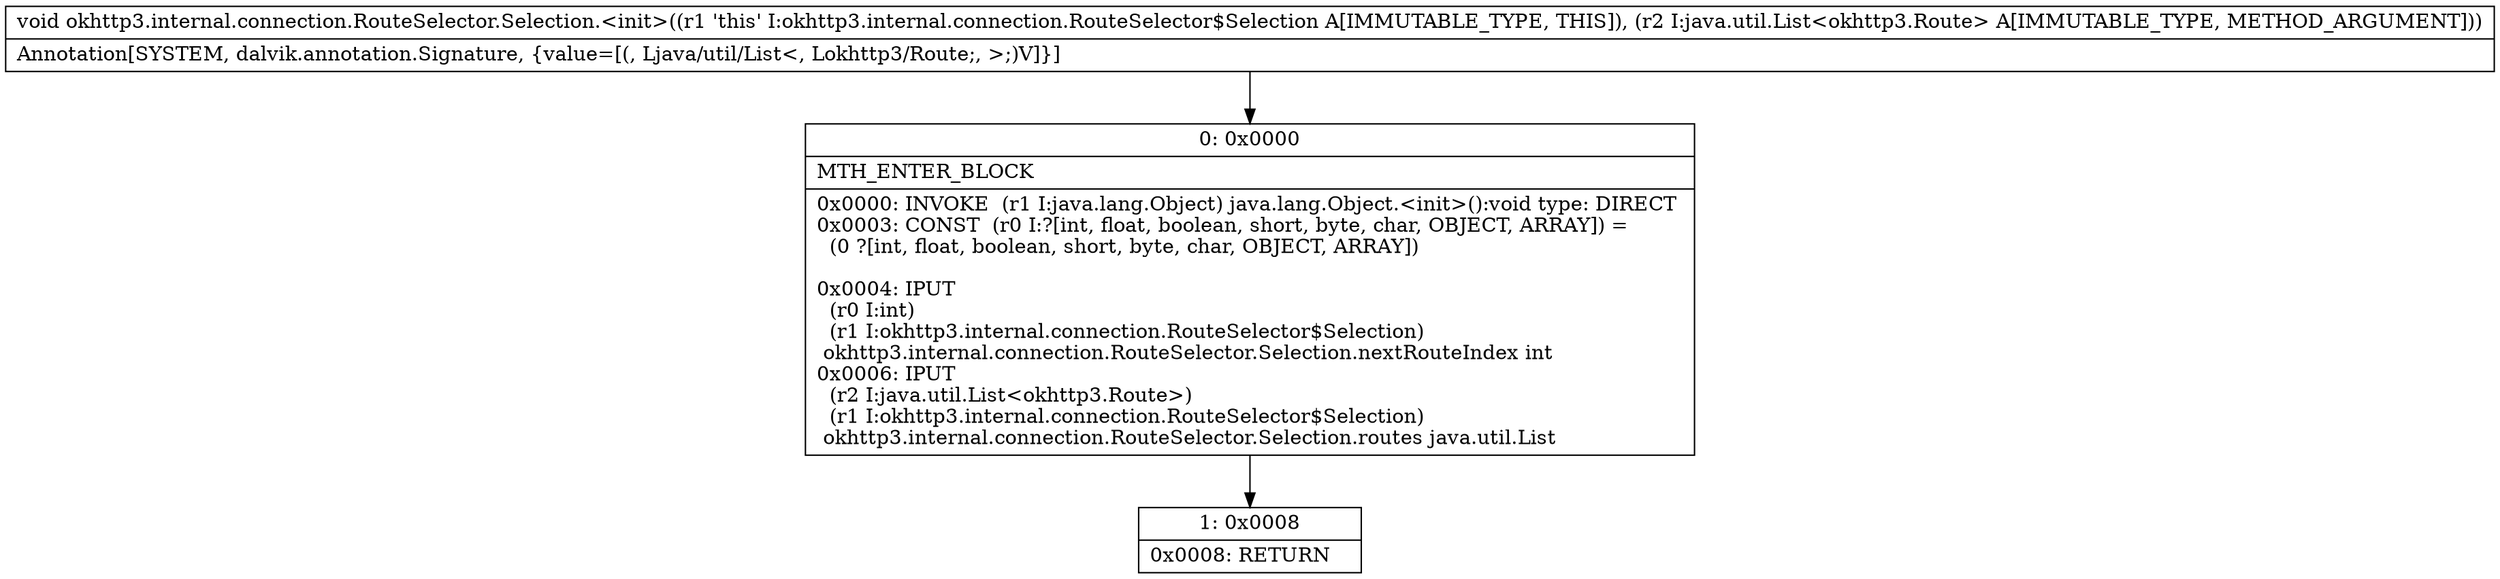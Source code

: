 digraph "CFG forokhttp3.internal.connection.RouteSelector.Selection.\<init\>(Ljava\/util\/List;)V" {
Node_0 [shape=record,label="{0\:\ 0x0000|MTH_ENTER_BLOCK\l|0x0000: INVOKE  (r1 I:java.lang.Object) java.lang.Object.\<init\>():void type: DIRECT \l0x0003: CONST  (r0 I:?[int, float, boolean, short, byte, char, OBJECT, ARRAY]) = \l  (0 ?[int, float, boolean, short, byte, char, OBJECT, ARRAY])\l \l0x0004: IPUT  \l  (r0 I:int)\l  (r1 I:okhttp3.internal.connection.RouteSelector$Selection)\l okhttp3.internal.connection.RouteSelector.Selection.nextRouteIndex int \l0x0006: IPUT  \l  (r2 I:java.util.List\<okhttp3.Route\>)\l  (r1 I:okhttp3.internal.connection.RouteSelector$Selection)\l okhttp3.internal.connection.RouteSelector.Selection.routes java.util.List \l}"];
Node_1 [shape=record,label="{1\:\ 0x0008|0x0008: RETURN   \l}"];
MethodNode[shape=record,label="{void okhttp3.internal.connection.RouteSelector.Selection.\<init\>((r1 'this' I:okhttp3.internal.connection.RouteSelector$Selection A[IMMUTABLE_TYPE, THIS]), (r2 I:java.util.List\<okhttp3.Route\> A[IMMUTABLE_TYPE, METHOD_ARGUMENT]))  | Annotation[SYSTEM, dalvik.annotation.Signature, \{value=[(, Ljava\/util\/List\<, Lokhttp3\/Route;, \>;)V]\}]\l}"];
MethodNode -> Node_0;
Node_0 -> Node_1;
}

